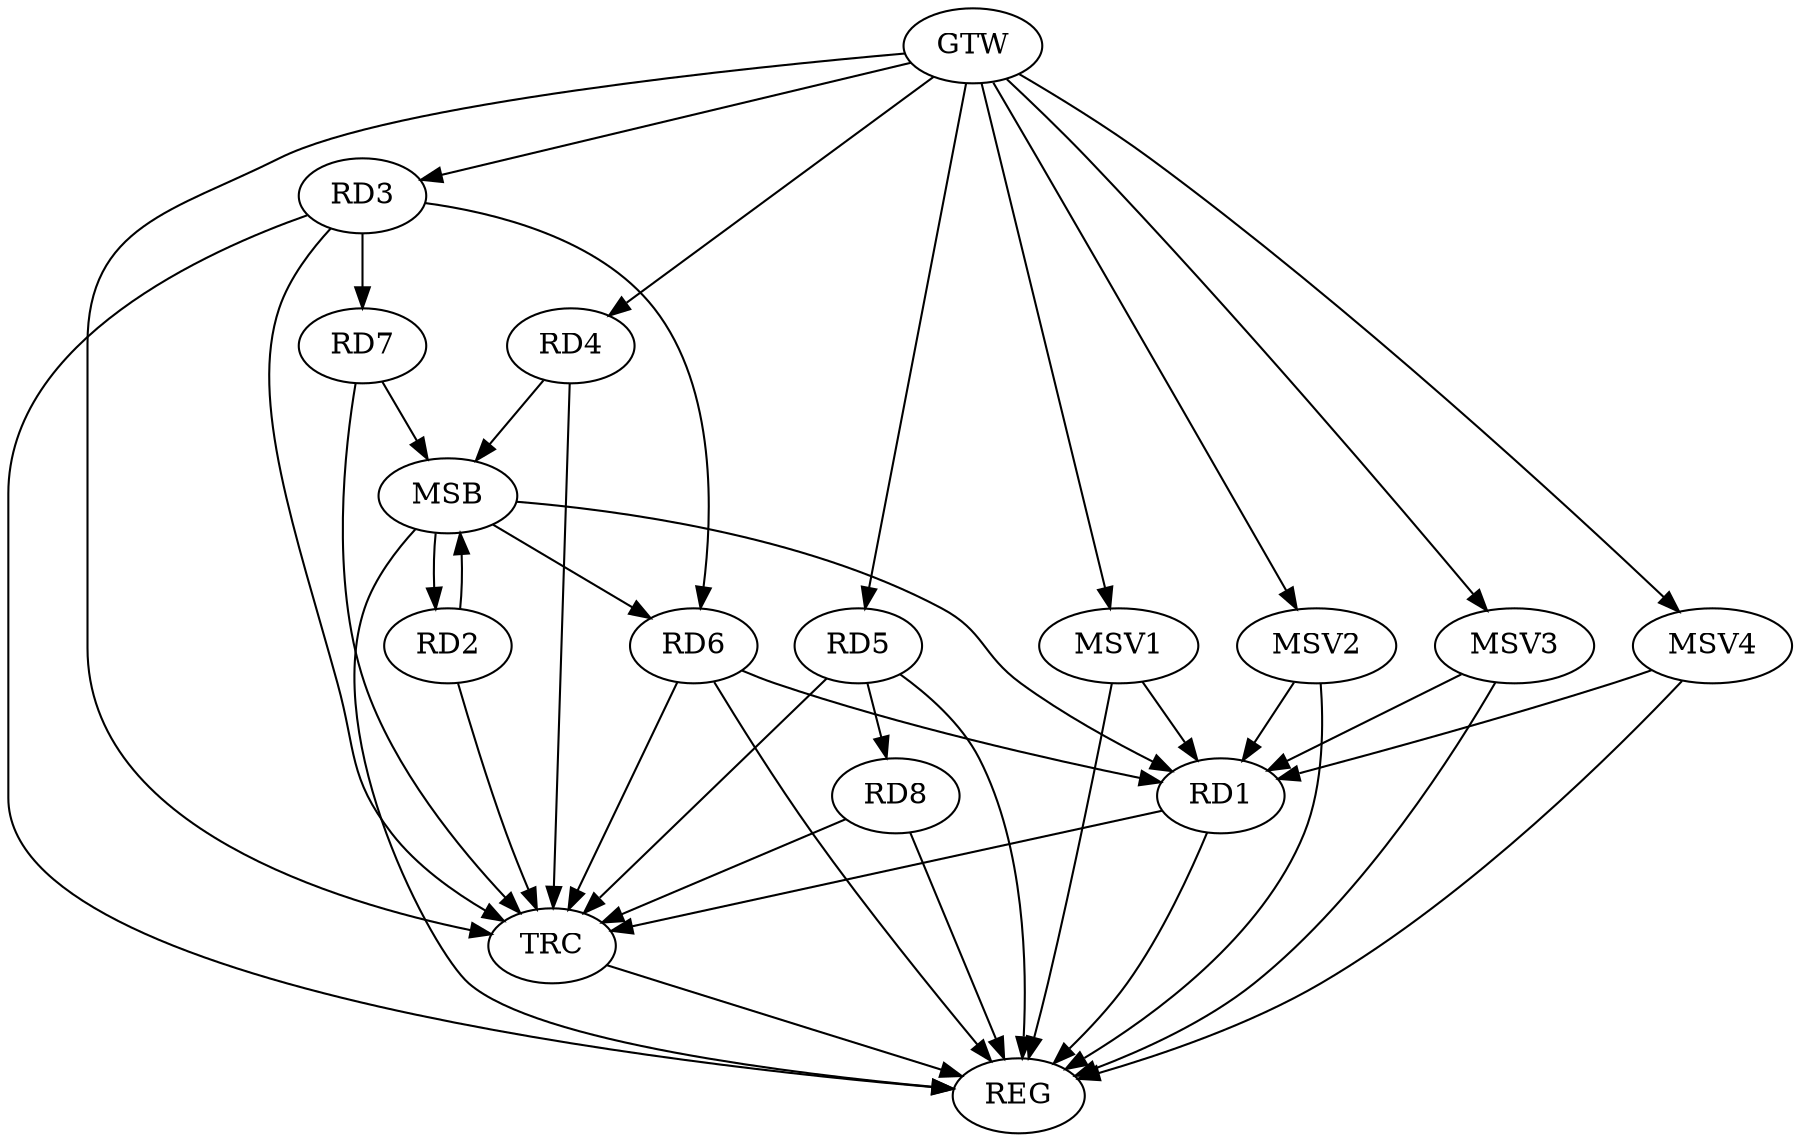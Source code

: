 strict digraph G {
  RD1 [ label="RD1" ];
  RD2 [ label="RD2" ];
  RD3 [ label="RD3" ];
  RD4 [ label="RD4" ];
  RD5 [ label="RD5" ];
  RD6 [ label="RD6" ];
  RD7 [ label="RD7" ];
  RD8 [ label="RD8" ];
  GTW [ label="GTW" ];
  REG [ label="REG" ];
  MSB [ label="MSB" ];
  TRC [ label="TRC" ];
  MSV1 [ label="MSV1" ];
  MSV2 [ label="MSV2" ];
  MSV3 [ label="MSV3" ];
  MSV4 [ label="MSV4" ];
  RD6 -> RD1;
  RD3 -> RD6;
  RD3 -> RD7;
  RD5 -> RD8;
  GTW -> RD3;
  GTW -> RD4;
  GTW -> RD5;
  RD1 -> REG;
  RD3 -> REG;
  RD5 -> REG;
  RD6 -> REG;
  RD8 -> REG;
  RD2 -> MSB;
  MSB -> REG;
  RD4 -> MSB;
  MSB -> RD2;
  RD7 -> MSB;
  MSB -> RD1;
  MSB -> RD6;
  RD1 -> TRC;
  RD2 -> TRC;
  RD3 -> TRC;
  RD4 -> TRC;
  RD5 -> TRC;
  RD6 -> TRC;
  RD7 -> TRC;
  RD8 -> TRC;
  GTW -> TRC;
  TRC -> REG;
  MSV1 -> RD1;
  GTW -> MSV1;
  MSV1 -> REG;
  MSV2 -> RD1;
  GTW -> MSV2;
  MSV2 -> REG;
  MSV3 -> RD1;
  GTW -> MSV3;
  MSV3 -> REG;
  MSV4 -> RD1;
  GTW -> MSV4;
  MSV4 -> REG;
}
